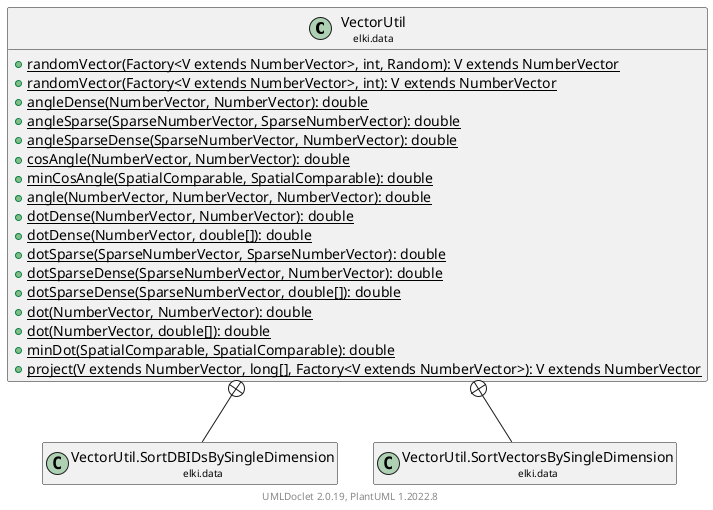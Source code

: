 @startuml
    remove .*\.(Instance|Par|Parameterizer|Factory)$
    set namespaceSeparator none
    hide empty fields
    hide empty methods

    class "<size:14>VectorUtil\n<size:10>elki.data" as elki.data.VectorUtil [[VectorUtil.html]] {
        {static} +randomVector(Factory<V extends NumberVector>, int, Random): V extends NumberVector
        {static} +randomVector(Factory<V extends NumberVector>, int): V extends NumberVector
        {static} +angleDense(NumberVector, NumberVector): double
        {static} +angleSparse(SparseNumberVector, SparseNumberVector): double
        {static} +angleSparseDense(SparseNumberVector, NumberVector): double
        {static} +cosAngle(NumberVector, NumberVector): double
        {static} +minCosAngle(SpatialComparable, SpatialComparable): double
        {static} +angle(NumberVector, NumberVector, NumberVector): double
        {static} +dotDense(NumberVector, NumberVector): double
        {static} +dotDense(NumberVector, double[]): double
        {static} +dotSparse(SparseNumberVector, SparseNumberVector): double
        {static} +dotSparseDense(SparseNumberVector, NumberVector): double
        {static} +dotSparseDense(SparseNumberVector, double[]): double
        {static} +dot(NumberVector, NumberVector): double
        {static} +dot(NumberVector, double[]): double
        {static} +minDot(SpatialComparable, SpatialComparable): double
        {static} +project(V extends NumberVector, long[], Factory<V extends NumberVector>): V extends NumberVector
    }
    class "<size:14>VectorUtil.SortDBIDsBySingleDimension\n<size:10>elki.data" as elki.data.VectorUtil.SortDBIDsBySingleDimension [[VectorUtil.SortDBIDsBySingleDimension.html]]
    class "<size:14>VectorUtil.SortVectorsBySingleDimension\n<size:10>elki.data" as elki.data.VectorUtil.SortVectorsBySingleDimension [[VectorUtil.SortVectorsBySingleDimension.html]]

    elki.data.VectorUtil +-- elki.data.VectorUtil.SortDBIDsBySingleDimension
    elki.data.VectorUtil +-- elki.data.VectorUtil.SortVectorsBySingleDimension

    center footer UMLDoclet 2.0.19, PlantUML 1.2022.8
@enduml
